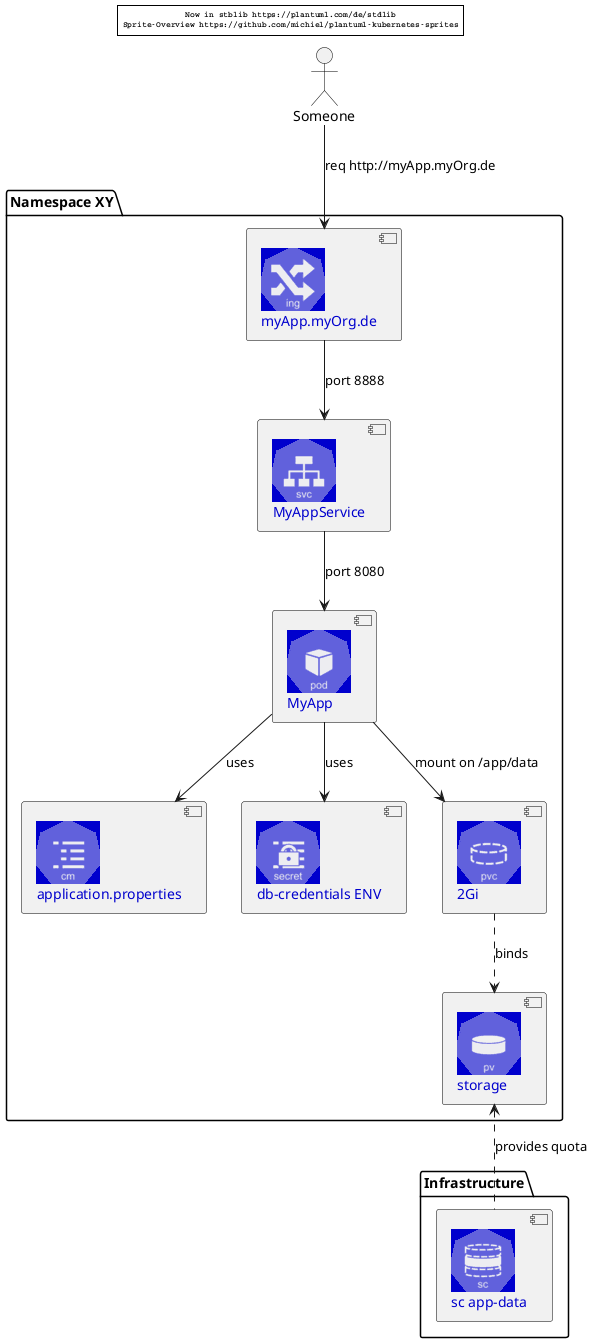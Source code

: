 @startuml

skinparam componentStyle uml2
!include <kubernetes/k8s-skinparam>

skinparam title {
    BorderColor black
    FontName Courier
    FontSize 8
}

title
Now in stblib https://plantuml.com/de/stdlib
Sprite-Overview https://github.com/michiel/plantuml-kubernetes-sprites
end title


' !include <kubernetes/k8s-sprites-unlabeled-25pct>
!include <kubernetes/k8s-sprites-labeled-25pct>

actor Someone

package "Namespace XY" {
 ' component "<$master>" as master
 ' component "<$etcd>" as etcd
 ' component "<$node>" as node
  component "<$pod>\nMyApp" as app
  component "<$svc>\nMyAppService" as svc
  component "<$ing>\nmyApp.myOrg.de" as ing
  component "<$cm>\napplication.properties" as conf
  component "<$secret>\ndb-credentials ENV" as secret
  component "<$pvc>\n2Gi" as pvc
  component "<$pv>\nstorage" as pv
}

package "Infrastructure" {
  component "<$sc>\nsc app-data" as sc

}

Someone --> ing : req http://myApp.myOrg.de
ing --> svc : port 8888
svc --> app : port 8080
app --> conf : uses
app --> secret : uses
app --> pvc : mount on /app/data
pvc ..> pv : binds
pv <.. sc : provides quota

@enduml